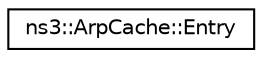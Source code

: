 digraph "Graphical Class Hierarchy"
{
 // LATEX_PDF_SIZE
  edge [fontname="Helvetica",fontsize="10",labelfontname="Helvetica",labelfontsize="10"];
  node [fontname="Helvetica",fontsize="10",shape=record];
  rankdir="LR";
  Node0 [label="ns3::ArpCache::Entry",height=0.2,width=0.4,color="black", fillcolor="white", style="filled",URL="$classns3_1_1_arp_cache_1_1_entry.html",tooltip="A record that that holds information about an ArpCache entry."];
}
